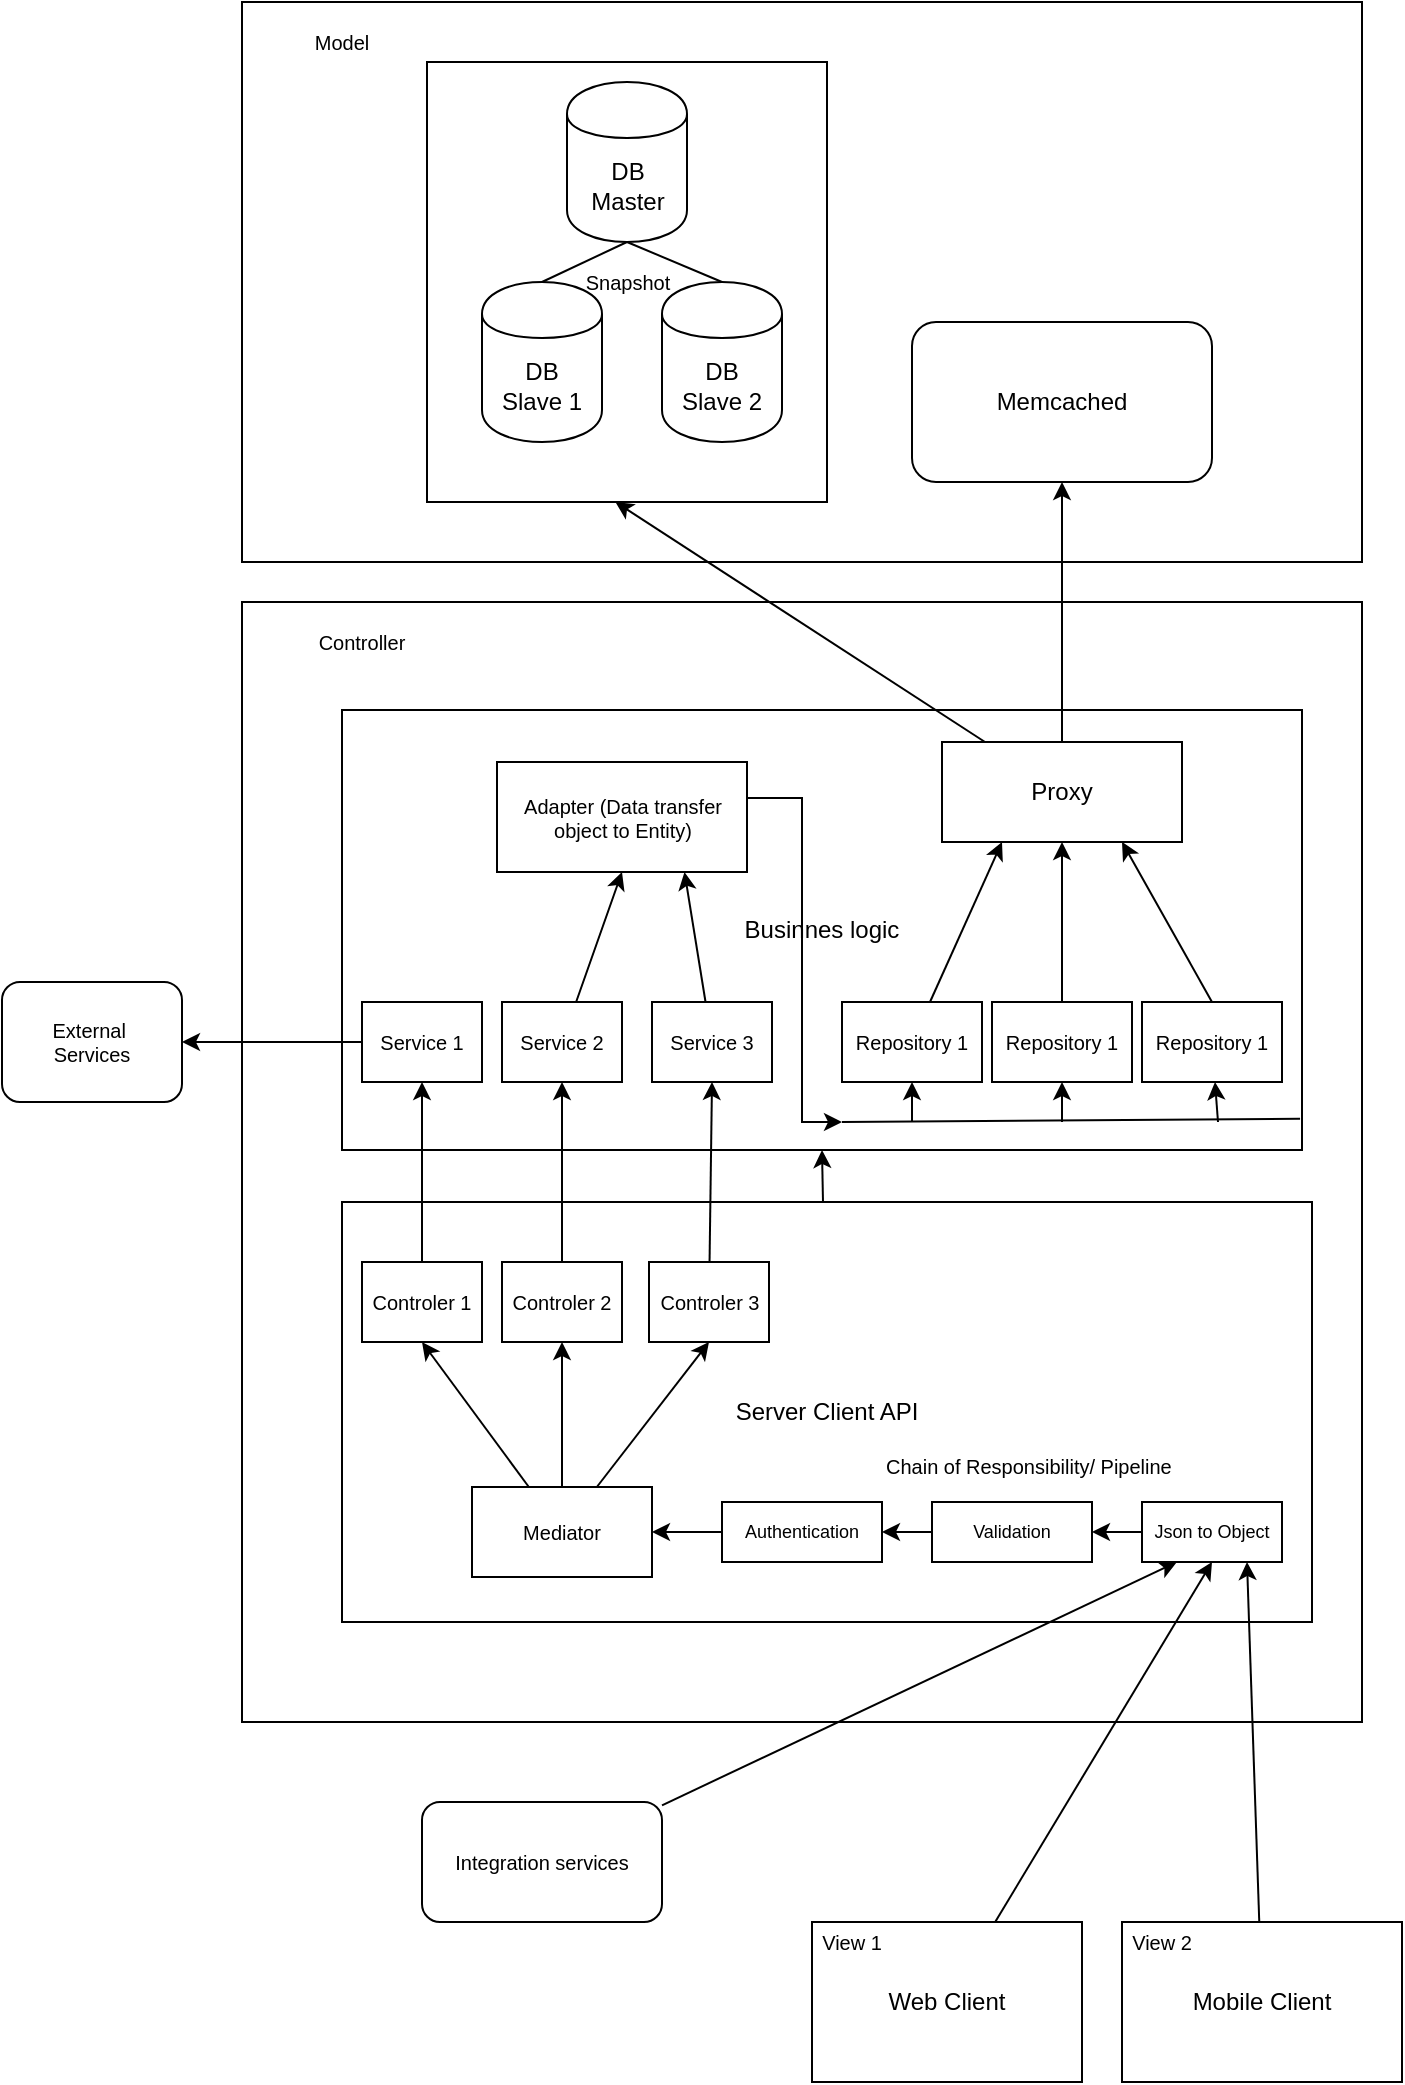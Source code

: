 <mxfile version="12.3.8" type="device" pages="1"><diagram id="sNHKFbqWyAsDmjLutRxy" name="Page-1"><mxGraphModel dx="1185" dy="635" grid="1" gridSize="10" guides="1" tooltips="1" connect="1" arrows="1" fold="1" page="1" pageScale="1" pageWidth="827" pageHeight="1169" math="0" shadow="0"><root><mxCell id="0"/><mxCell id="1" parent="0"/><mxCell id="Ed1O1ktPVM0irEF1U-NB-117" value="" style="rounded=0;whiteSpace=wrap;html=1;fontSize=10;" vertex="1" parent="1"><mxGeometry x="380" y="745" width="300" height="65" as="geometry"/></mxCell><mxCell id="Ed1O1ktPVM0irEF1U-NB-109" value="" style="rounded=0;whiteSpace=wrap;html=1;fontSize=10;" vertex="1" parent="1"><mxGeometry x="150" y="10" width="560" height="280" as="geometry"/></mxCell><mxCell id="Ed1O1ktPVM0irEF1U-NB-1" value="" style="rounded=0;whiteSpace=wrap;html=1;" vertex="1" parent="1"><mxGeometry x="242.5" y="40" width="200" height="220" as="geometry"/></mxCell><mxCell id="Ed1O1ktPVM0irEF1U-NB-2" value="DB&lt;br&gt;Master" style="shape=cylinder;whiteSpace=wrap;html=1;boundedLbl=1;backgroundOutline=1;" vertex="1" parent="1"><mxGeometry x="312.5" y="50" width="60" height="80" as="geometry"/></mxCell><mxCell id="Ed1O1ktPVM0irEF1U-NB-3" value="DB&lt;br&gt;Slave 1" style="shape=cylinder;whiteSpace=wrap;html=1;boundedLbl=1;backgroundOutline=1;" vertex="1" parent="1"><mxGeometry x="270" y="150" width="60" height="80" as="geometry"/></mxCell><mxCell id="Ed1O1ktPVM0irEF1U-NB-4" value="DB&lt;br&gt;Slave 2" style="shape=cylinder;whiteSpace=wrap;html=1;boundedLbl=1;backgroundOutline=1;" vertex="1" parent="1"><mxGeometry x="360" y="150" width="60" height="80" as="geometry"/></mxCell><mxCell id="Ed1O1ktPVM0irEF1U-NB-9" value="" style="endArrow=none;html=1;exitX=0.5;exitY=0;exitDx=0;exitDy=0;entryX=0.5;entryY=1;entryDx=0;entryDy=0;" edge="1" parent="1" source="Ed1O1ktPVM0irEF1U-NB-3" target="Ed1O1ktPVM0irEF1U-NB-2"><mxGeometry width="50" height="50" relative="1" as="geometry"><mxPoint x="270" y="150" as="sourcePoint"/><mxPoint x="320" y="100" as="targetPoint"/></mxGeometry></mxCell><mxCell id="Ed1O1ktPVM0irEF1U-NB-10" value="" style="endArrow=none;html=1;entryX=0.5;entryY=0;entryDx=0;entryDy=0;exitX=0.5;exitY=1;exitDx=0;exitDy=0;" edge="1" parent="1" source="Ed1O1ktPVM0irEF1U-NB-2" target="Ed1O1ktPVM0irEF1U-NB-4"><mxGeometry width="50" height="50" relative="1" as="geometry"><mxPoint x="350" y="120" as="sourcePoint"/><mxPoint x="400" y="70" as="targetPoint"/></mxGeometry></mxCell><mxCell id="Ed1O1ktPVM0irEF1U-NB-13" value="" style="rounded=0;whiteSpace=wrap;html=1;" vertex="1" parent="1"><mxGeometry x="150" y="310" width="560" height="560" as="geometry"/></mxCell><mxCell id="Ed1O1ktPVM0irEF1U-NB-14" value="Businnes logic" style="rounded=0;whiteSpace=wrap;html=1;" vertex="1" parent="1"><mxGeometry x="200" y="364" width="480" height="220" as="geometry"/></mxCell><mxCell id="Ed1O1ktPVM0irEF1U-NB-16" value="Memcached" style="rounded=1;whiteSpace=wrap;html=1;" vertex="1" parent="1"><mxGeometry x="485" y="170" width="150" height="80" as="geometry"/></mxCell><mxCell id="Ed1O1ktPVM0irEF1U-NB-29" style="rounded=0;orthogonalLoop=1;jettySize=auto;html=1;entryX=0.5;entryY=1;entryDx=0;entryDy=0;" edge="1" parent="1" source="Ed1O1ktPVM0irEF1U-NB-19" target="Ed1O1ktPVM0irEF1U-NB-14"><mxGeometry relative="1" as="geometry"/></mxCell><mxCell id="Ed1O1ktPVM0irEF1U-NB-19" value="Server Client API" style="rounded=0;whiteSpace=wrap;html=1;" vertex="1" parent="1"><mxGeometry x="200" y="610" width="485" height="210" as="geometry"/></mxCell><mxCell id="Ed1O1ktPVM0irEF1U-NB-97" style="edgeStyle=none;rounded=0;orthogonalLoop=1;jettySize=auto;html=1;entryX=0.75;entryY=1;entryDx=0;entryDy=0;fontSize=10;" edge="1" parent="1" source="Ed1O1ktPVM0irEF1U-NB-22" target="Ed1O1ktPVM0irEF1U-NB-35"><mxGeometry relative="1" as="geometry"/></mxCell><mxCell id="Ed1O1ktPVM0irEF1U-NB-22" value="Mobile Client" style="rounded=0;whiteSpace=wrap;html=1;" vertex="1" parent="1"><mxGeometry x="590" y="970" width="140" height="80" as="geometry"/></mxCell><mxCell id="Ed1O1ktPVM0irEF1U-NB-98" style="edgeStyle=none;rounded=0;orthogonalLoop=1;jettySize=auto;html=1;entryX=0.5;entryY=1;entryDx=0;entryDy=0;fontSize=10;" edge="1" parent="1" source="Ed1O1ktPVM0irEF1U-NB-23" target="Ed1O1ktPVM0irEF1U-NB-35"><mxGeometry relative="1" as="geometry"/></mxCell><mxCell id="Ed1O1ktPVM0irEF1U-NB-23" value="Web Client" style="rounded=0;whiteSpace=wrap;html=1;" vertex="1" parent="1"><mxGeometry x="435" y="970" width="135" height="80" as="geometry"/></mxCell><mxCell id="Ed1O1ktPVM0irEF1U-NB-32" style="edgeStyle=none;rounded=0;orthogonalLoop=1;jettySize=auto;html=1;entryX=0.471;entryY=1;entryDx=0;entryDy=0;entryPerimeter=0;" edge="1" parent="1" source="Ed1O1ktPVM0irEF1U-NB-31" target="Ed1O1ktPVM0irEF1U-NB-1"><mxGeometry relative="1" as="geometry"/></mxCell><mxCell id="Ed1O1ktPVM0irEF1U-NB-33" style="edgeStyle=none;rounded=0;orthogonalLoop=1;jettySize=auto;html=1;entryX=0.5;entryY=1;entryDx=0;entryDy=0;" edge="1" parent="1" source="Ed1O1ktPVM0irEF1U-NB-31" target="Ed1O1ktPVM0irEF1U-NB-16"><mxGeometry relative="1" as="geometry"/></mxCell><mxCell id="Ed1O1ktPVM0irEF1U-NB-31" value="Proxy" style="rounded=0;whiteSpace=wrap;html=1;" vertex="1" parent="1"><mxGeometry x="500" y="380" width="120" height="50" as="geometry"/></mxCell><mxCell id="Ed1O1ktPVM0irEF1U-NB-40" style="rounded=0;orthogonalLoop=1;jettySize=auto;html=1;entryX=1;entryY=0.5;entryDx=0;entryDy=0;fontSize=9;" edge="1" parent="1" source="Ed1O1ktPVM0irEF1U-NB-35" target="Ed1O1ktPVM0irEF1U-NB-36"><mxGeometry relative="1" as="geometry"/></mxCell><mxCell id="Ed1O1ktPVM0irEF1U-NB-35" value="Json to Object" style="rounded=0;whiteSpace=wrap;html=1;fontSize=9;" vertex="1" parent="1"><mxGeometry x="600" y="760" width="70" height="30" as="geometry"/></mxCell><mxCell id="Ed1O1ktPVM0irEF1U-NB-41" style="edgeStyle=none;rounded=0;orthogonalLoop=1;jettySize=auto;html=1;entryX=1;entryY=0.5;entryDx=0;entryDy=0;fontSize=9;" edge="1" parent="1" source="Ed1O1ktPVM0irEF1U-NB-36" target="Ed1O1ktPVM0irEF1U-NB-37"><mxGeometry relative="1" as="geometry"/></mxCell><mxCell id="Ed1O1ktPVM0irEF1U-NB-36" value="Validation" style="rounded=0;whiteSpace=wrap;html=1;fontSize=9;" vertex="1" parent="1"><mxGeometry x="495" y="760" width="80" height="30" as="geometry"/></mxCell><mxCell id="Ed1O1ktPVM0irEF1U-NB-50" style="edgeStyle=none;rounded=0;orthogonalLoop=1;jettySize=auto;html=1;fontSize=10;" edge="1" parent="1" source="Ed1O1ktPVM0irEF1U-NB-37" target="Ed1O1ktPVM0irEF1U-NB-49"><mxGeometry relative="1" as="geometry"/></mxCell><mxCell id="Ed1O1ktPVM0irEF1U-NB-37" value="Authentication" style="rounded=0;whiteSpace=wrap;html=1;fontSize=9;" vertex="1" parent="1"><mxGeometry x="390" y="760" width="80" height="30" as="geometry"/></mxCell><mxCell id="Ed1O1ktPVM0irEF1U-NB-62" style="edgeStyle=none;rounded=0;orthogonalLoop=1;jettySize=auto;html=1;entryX=0.5;entryY=1;entryDx=0;entryDy=0;fontSize=10;" edge="1" parent="1" source="Ed1O1ktPVM0irEF1U-NB-43" target="Ed1O1ktPVM0irEF1U-NB-57"><mxGeometry relative="1" as="geometry"/></mxCell><mxCell id="Ed1O1ktPVM0irEF1U-NB-43" value="&lt;font style=&quot;font-size: 10px&quot;&gt;Controler 1&lt;/font&gt;" style="rounded=0;whiteSpace=wrap;html=1;fontSize=9;" vertex="1" parent="1"><mxGeometry x="210" y="640" width="60" height="40" as="geometry"/></mxCell><mxCell id="Ed1O1ktPVM0irEF1U-NB-61" style="edgeStyle=none;rounded=0;orthogonalLoop=1;jettySize=auto;html=1;entryX=0.5;entryY=1;entryDx=0;entryDy=0;fontSize=10;" edge="1" parent="1" source="Ed1O1ktPVM0irEF1U-NB-44" target="Ed1O1ktPVM0irEF1U-NB-58"><mxGeometry relative="1" as="geometry"/></mxCell><mxCell id="Ed1O1ktPVM0irEF1U-NB-44" value="&lt;font style=&quot;font-size: 10px&quot;&gt;Controler 2&lt;/font&gt;" style="rounded=0;whiteSpace=wrap;html=1;fontSize=9;" vertex="1" parent="1"><mxGeometry x="280" y="640" width="60" height="40" as="geometry"/></mxCell><mxCell id="Ed1O1ktPVM0irEF1U-NB-60" style="edgeStyle=none;rounded=0;orthogonalLoop=1;jettySize=auto;html=1;entryX=0.5;entryY=1;entryDx=0;entryDy=0;fontSize=10;" edge="1" parent="1" source="Ed1O1ktPVM0irEF1U-NB-45" target="Ed1O1ktPVM0irEF1U-NB-59"><mxGeometry relative="1" as="geometry"/></mxCell><mxCell id="Ed1O1ktPVM0irEF1U-NB-45" value="&lt;font style=&quot;font-size: 10px&quot;&gt;Controler 3&lt;/font&gt;" style="rounded=0;whiteSpace=wrap;html=1;fontSize=9;" vertex="1" parent="1"><mxGeometry x="353.5" y="640" width="60" height="40" as="geometry"/></mxCell><mxCell id="Ed1O1ktPVM0irEF1U-NB-48" value="Chain of Responsibility/ Pipeline" style="text;html=1;fontSize=10;" vertex="1" parent="1"><mxGeometry x="470" y="730" width="140" height="30" as="geometry"/></mxCell><mxCell id="Ed1O1ktPVM0irEF1U-NB-51" style="edgeStyle=none;rounded=0;orthogonalLoop=1;jettySize=auto;html=1;entryX=0.5;entryY=1;entryDx=0;entryDy=0;fontSize=10;" edge="1" parent="1" source="Ed1O1ktPVM0irEF1U-NB-49" target="Ed1O1ktPVM0irEF1U-NB-44"><mxGeometry relative="1" as="geometry"/></mxCell><mxCell id="Ed1O1ktPVM0irEF1U-NB-52" style="edgeStyle=none;rounded=0;orthogonalLoop=1;jettySize=auto;html=1;entryX=0.5;entryY=1;entryDx=0;entryDy=0;fontSize=10;" edge="1" parent="1" source="Ed1O1ktPVM0irEF1U-NB-49" target="Ed1O1ktPVM0irEF1U-NB-43"><mxGeometry relative="1" as="geometry"/></mxCell><mxCell id="Ed1O1ktPVM0irEF1U-NB-53" style="edgeStyle=none;rounded=0;orthogonalLoop=1;jettySize=auto;html=1;entryX=0.5;entryY=1;entryDx=0;entryDy=0;fontSize=10;" edge="1" parent="1" source="Ed1O1ktPVM0irEF1U-NB-49" target="Ed1O1ktPVM0irEF1U-NB-45"><mxGeometry relative="1" as="geometry"/></mxCell><mxCell id="Ed1O1ktPVM0irEF1U-NB-49" value="Mediator" style="rounded=0;whiteSpace=wrap;html=1;fontSize=10;" vertex="1" parent="1"><mxGeometry x="265" y="752.5" width="90" height="45" as="geometry"/></mxCell><mxCell id="Ed1O1ktPVM0irEF1U-NB-114" style="edgeStyle=none;rounded=0;orthogonalLoop=1;jettySize=auto;html=1;fontSize=10;" edge="1" parent="1" source="Ed1O1ktPVM0irEF1U-NB-57" target="Ed1O1ktPVM0irEF1U-NB-113"><mxGeometry relative="1" as="geometry"/></mxCell><mxCell id="Ed1O1ktPVM0irEF1U-NB-57" value="&lt;font style=&quot;font-size: 10px&quot;&gt;Service 1&lt;/font&gt;" style="rounded=0;whiteSpace=wrap;html=1;fontSize=9;" vertex="1" parent="1"><mxGeometry x="210" y="510" width="60" height="40" as="geometry"/></mxCell><mxCell id="Ed1O1ktPVM0irEF1U-NB-65" style="edgeStyle=none;rounded=0;orthogonalLoop=1;jettySize=auto;html=1;entryX=0.5;entryY=1;entryDx=0;entryDy=0;fontSize=10;" edge="1" parent="1" source="Ed1O1ktPVM0irEF1U-NB-58" target="Ed1O1ktPVM0irEF1U-NB-63"><mxGeometry relative="1" as="geometry"/></mxCell><mxCell id="Ed1O1ktPVM0irEF1U-NB-58" value="&lt;font style=&quot;font-size: 10px&quot;&gt;Service 2&lt;/font&gt;" style="rounded=0;whiteSpace=wrap;html=1;fontSize=9;" vertex="1" parent="1"><mxGeometry x="280" y="510" width="60" height="40" as="geometry"/></mxCell><mxCell id="Ed1O1ktPVM0irEF1U-NB-66" style="edgeStyle=none;rounded=0;orthogonalLoop=1;jettySize=auto;html=1;entryX=0.75;entryY=1;entryDx=0;entryDy=0;fontSize=10;" edge="1" parent="1" source="Ed1O1ktPVM0irEF1U-NB-59" target="Ed1O1ktPVM0irEF1U-NB-63"><mxGeometry relative="1" as="geometry"/></mxCell><mxCell id="Ed1O1ktPVM0irEF1U-NB-59" value="&lt;font style=&quot;font-size: 10px&quot;&gt;Service 3&lt;/font&gt;" style="rounded=0;whiteSpace=wrap;html=1;fontSize=9;" vertex="1" parent="1"><mxGeometry x="355" y="510" width="60" height="40" as="geometry"/></mxCell><mxCell id="Ed1O1ktPVM0irEF1U-NB-94" style="edgeStyle=orthogonalEdgeStyle;rounded=0;orthogonalLoop=1;jettySize=auto;html=1;fontSize=10;" edge="1" parent="1" source="Ed1O1ktPVM0irEF1U-NB-63"><mxGeometry relative="1" as="geometry"><mxPoint x="450" y="570" as="targetPoint"/><Array as="points"><mxPoint x="430" y="408"/><mxPoint x="430" y="570"/></Array></mxGeometry></mxCell><mxCell id="Ed1O1ktPVM0irEF1U-NB-63" value="Adapter (Data transfer object to Entity)" style="rounded=0;whiteSpace=wrap;html=1;fontSize=10;" vertex="1" parent="1"><mxGeometry x="277.5" y="390" width="125" height="55" as="geometry"/></mxCell><mxCell id="Ed1O1ktPVM0irEF1U-NB-74" style="rounded=0;orthogonalLoop=1;jettySize=auto;html=1;entryX=0.25;entryY=1;entryDx=0;entryDy=0;fontSize=10;" edge="1" parent="1" source="Ed1O1ktPVM0irEF1U-NB-69" target="Ed1O1ktPVM0irEF1U-NB-31"><mxGeometry relative="1" as="geometry"/></mxCell><mxCell id="Ed1O1ktPVM0irEF1U-NB-69" value="&lt;font style=&quot;font-size: 10px&quot;&gt;Repository 1&lt;/font&gt;" style="rounded=0;whiteSpace=wrap;html=1;fontSize=9;" vertex="1" parent="1"><mxGeometry x="450" y="510" width="70" height="40" as="geometry"/></mxCell><mxCell id="Ed1O1ktPVM0irEF1U-NB-75" style="edgeStyle=none;rounded=0;orthogonalLoop=1;jettySize=auto;html=1;entryX=0.5;entryY=1;entryDx=0;entryDy=0;fontSize=10;exitX=0.5;exitY=0;exitDx=0;exitDy=0;" edge="1" parent="1" source="Ed1O1ktPVM0irEF1U-NB-83" target="Ed1O1ktPVM0irEF1U-NB-31"><mxGeometry relative="1" as="geometry"><mxPoint x="570" y="510" as="sourcePoint"/></mxGeometry></mxCell><mxCell id="Ed1O1ktPVM0irEF1U-NB-76" style="edgeStyle=none;rounded=0;orthogonalLoop=1;jettySize=auto;html=1;entryX=0.75;entryY=1;entryDx=0;entryDy=0;fontSize=10;exitX=0.5;exitY=0;exitDx=0;exitDy=0;" edge="1" parent="1" source="Ed1O1ktPVM0irEF1U-NB-84" target="Ed1O1ktPVM0irEF1U-NB-31"><mxGeometry relative="1" as="geometry"><mxPoint x="632.0" y="510" as="sourcePoint"/></mxGeometry></mxCell><mxCell id="Ed1O1ktPVM0irEF1U-NB-83" value="&lt;font style=&quot;font-size: 10px&quot;&gt;Repository 1&lt;/font&gt;" style="rounded=0;whiteSpace=wrap;html=1;fontSize=9;" vertex="1" parent="1"><mxGeometry x="525" y="510" width="70" height="40" as="geometry"/></mxCell><mxCell id="Ed1O1ktPVM0irEF1U-NB-84" value="&lt;font style=&quot;font-size: 10px&quot;&gt;Repository 1&lt;/font&gt;" style="rounded=0;whiteSpace=wrap;html=1;fontSize=9;" vertex="1" parent="1"><mxGeometry x="600" y="510" width="70" height="40" as="geometry"/></mxCell><mxCell id="Ed1O1ktPVM0irEF1U-NB-88" value="" style="endArrow=none;html=1;fontSize=10;entryX=0.998;entryY=0.929;entryDx=0;entryDy=0;entryPerimeter=0;" edge="1" parent="1" target="Ed1O1ktPVM0irEF1U-NB-14"><mxGeometry width="50" height="50" relative="1" as="geometry"><mxPoint x="450" y="570" as="sourcePoint"/><mxPoint x="500" y="520" as="targetPoint"/></mxGeometry></mxCell><mxCell id="Ed1O1ktPVM0irEF1U-NB-90" value="" style="endArrow=classic;html=1;fontSize=10;entryX=0.5;entryY=1;entryDx=0;entryDy=0;" edge="1" parent="1" target="Ed1O1ktPVM0irEF1U-NB-69"><mxGeometry width="50" height="50" relative="1" as="geometry"><mxPoint x="485" y="570" as="sourcePoint"/><mxPoint x="530" y="520" as="targetPoint"/></mxGeometry></mxCell><mxCell id="Ed1O1ktPVM0irEF1U-NB-91" value="" style="endArrow=classic;html=1;fontSize=10;entryX=0.5;entryY=1;entryDx=0;entryDy=0;" edge="1" parent="1" target="Ed1O1ktPVM0irEF1U-NB-83"><mxGeometry width="50" height="50" relative="1" as="geometry"><mxPoint x="560" y="570" as="sourcePoint"/><mxPoint x="495" y="560" as="targetPoint"/></mxGeometry></mxCell><mxCell id="Ed1O1ktPVM0irEF1U-NB-92" value="" style="endArrow=classic;html=1;fontSize=10;" edge="1" parent="1" target="Ed1O1ktPVM0irEF1U-NB-84"><mxGeometry width="50" height="50" relative="1" as="geometry"><mxPoint x="638" y="570" as="sourcePoint"/><mxPoint x="570" y="560" as="targetPoint"/></mxGeometry></mxCell><mxCell id="Ed1O1ktPVM0irEF1U-NB-101" style="edgeStyle=none;rounded=0;orthogonalLoop=1;jettySize=auto;html=1;entryX=0.25;entryY=1;entryDx=0;entryDy=0;fontSize=10;" edge="1" parent="1" source="Ed1O1ktPVM0irEF1U-NB-99" target="Ed1O1ktPVM0irEF1U-NB-35"><mxGeometry relative="1" as="geometry"/></mxCell><mxCell id="Ed1O1ktPVM0irEF1U-NB-99" value="Integration services" style="rounded=1;whiteSpace=wrap;html=1;fontSize=10;" vertex="1" parent="1"><mxGeometry x="240" y="910" width="120" height="60" as="geometry"/></mxCell><mxCell id="Ed1O1ktPVM0irEF1U-NB-103" value="Controller" style="text;html=1;strokeColor=none;fillColor=none;align=center;verticalAlign=middle;whiteSpace=wrap;rounded=0;fontSize=10;" vertex="1" parent="1"><mxGeometry x="165" y="320" width="90" height="20" as="geometry"/></mxCell><mxCell id="Ed1O1ktPVM0irEF1U-NB-107" value="Model" style="text;html=1;strokeColor=none;fillColor=none;align=center;verticalAlign=middle;whiteSpace=wrap;rounded=0;fontSize=10;" vertex="1" parent="1"><mxGeometry x="180" y="20" width="40" height="20" as="geometry"/></mxCell><mxCell id="Ed1O1ktPVM0irEF1U-NB-111" value="View 1" style="text;html=1;strokeColor=none;fillColor=none;align=center;verticalAlign=middle;whiteSpace=wrap;rounded=0;fontSize=10;" vertex="1" parent="1"><mxGeometry x="435" y="970" width="40" height="20" as="geometry"/></mxCell><mxCell id="Ed1O1ktPVM0irEF1U-NB-112" value="View 2" style="text;html=1;strokeColor=none;fillColor=none;align=center;verticalAlign=middle;whiteSpace=wrap;rounded=0;fontSize=10;" vertex="1" parent="1"><mxGeometry x="590" y="970" width="40" height="20" as="geometry"/></mxCell><mxCell id="Ed1O1ktPVM0irEF1U-NB-113" value="External&amp;nbsp;&lt;br&gt;Services" style="rounded=1;whiteSpace=wrap;html=1;fontSize=10;" vertex="1" parent="1"><mxGeometry x="30" y="500" width="90" height="60" as="geometry"/></mxCell><mxCell id="Ed1O1ktPVM0irEF1U-NB-120" value="Snapshot" style="text;html=1;strokeColor=none;fillColor=none;align=center;verticalAlign=middle;whiteSpace=wrap;rounded=0;fontSize=10;" vertex="1" parent="1"><mxGeometry x="322.5" y="140" width="40" height="20" as="geometry"/></mxCell></root></mxGraphModel></diagram></mxfile>